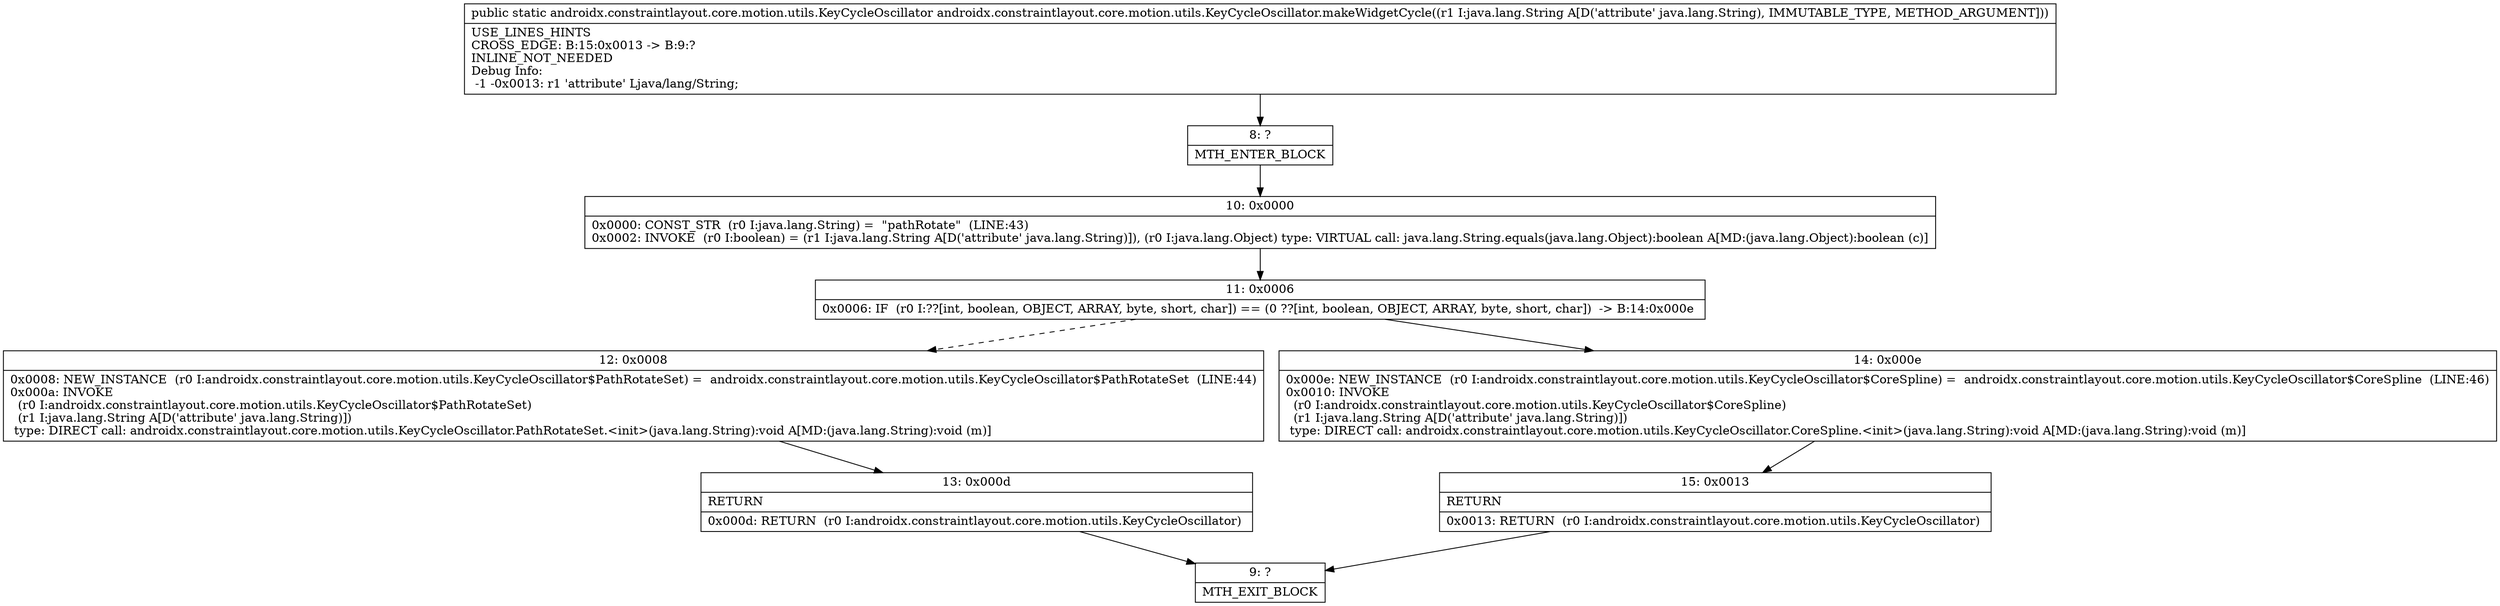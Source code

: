 digraph "CFG forandroidx.constraintlayout.core.motion.utils.KeyCycleOscillator.makeWidgetCycle(Ljava\/lang\/String;)Landroidx\/constraintlayout\/core\/motion\/utils\/KeyCycleOscillator;" {
Node_8 [shape=record,label="{8\:\ ?|MTH_ENTER_BLOCK\l}"];
Node_10 [shape=record,label="{10\:\ 0x0000|0x0000: CONST_STR  (r0 I:java.lang.String) =  \"pathRotate\"  (LINE:43)\l0x0002: INVOKE  (r0 I:boolean) = (r1 I:java.lang.String A[D('attribute' java.lang.String)]), (r0 I:java.lang.Object) type: VIRTUAL call: java.lang.String.equals(java.lang.Object):boolean A[MD:(java.lang.Object):boolean (c)]\l}"];
Node_11 [shape=record,label="{11\:\ 0x0006|0x0006: IF  (r0 I:??[int, boolean, OBJECT, ARRAY, byte, short, char]) == (0 ??[int, boolean, OBJECT, ARRAY, byte, short, char])  \-\> B:14:0x000e \l}"];
Node_12 [shape=record,label="{12\:\ 0x0008|0x0008: NEW_INSTANCE  (r0 I:androidx.constraintlayout.core.motion.utils.KeyCycleOscillator$PathRotateSet) =  androidx.constraintlayout.core.motion.utils.KeyCycleOscillator$PathRotateSet  (LINE:44)\l0x000a: INVOKE  \l  (r0 I:androidx.constraintlayout.core.motion.utils.KeyCycleOscillator$PathRotateSet)\l  (r1 I:java.lang.String A[D('attribute' java.lang.String)])\l type: DIRECT call: androidx.constraintlayout.core.motion.utils.KeyCycleOscillator.PathRotateSet.\<init\>(java.lang.String):void A[MD:(java.lang.String):void (m)]\l}"];
Node_13 [shape=record,label="{13\:\ 0x000d|RETURN\l|0x000d: RETURN  (r0 I:androidx.constraintlayout.core.motion.utils.KeyCycleOscillator) \l}"];
Node_9 [shape=record,label="{9\:\ ?|MTH_EXIT_BLOCK\l}"];
Node_14 [shape=record,label="{14\:\ 0x000e|0x000e: NEW_INSTANCE  (r0 I:androidx.constraintlayout.core.motion.utils.KeyCycleOscillator$CoreSpline) =  androidx.constraintlayout.core.motion.utils.KeyCycleOscillator$CoreSpline  (LINE:46)\l0x0010: INVOKE  \l  (r0 I:androidx.constraintlayout.core.motion.utils.KeyCycleOscillator$CoreSpline)\l  (r1 I:java.lang.String A[D('attribute' java.lang.String)])\l type: DIRECT call: androidx.constraintlayout.core.motion.utils.KeyCycleOscillator.CoreSpline.\<init\>(java.lang.String):void A[MD:(java.lang.String):void (m)]\l}"];
Node_15 [shape=record,label="{15\:\ 0x0013|RETURN\l|0x0013: RETURN  (r0 I:androidx.constraintlayout.core.motion.utils.KeyCycleOscillator) \l}"];
MethodNode[shape=record,label="{public static androidx.constraintlayout.core.motion.utils.KeyCycleOscillator androidx.constraintlayout.core.motion.utils.KeyCycleOscillator.makeWidgetCycle((r1 I:java.lang.String A[D('attribute' java.lang.String), IMMUTABLE_TYPE, METHOD_ARGUMENT]))  | USE_LINES_HINTS\lCROSS_EDGE: B:15:0x0013 \-\> B:9:?\lINLINE_NOT_NEEDED\lDebug Info:\l  \-1 \-0x0013: r1 'attribute' Ljava\/lang\/String;\l}"];
MethodNode -> Node_8;Node_8 -> Node_10;
Node_10 -> Node_11;
Node_11 -> Node_12[style=dashed];
Node_11 -> Node_14;
Node_12 -> Node_13;
Node_13 -> Node_9;
Node_14 -> Node_15;
Node_15 -> Node_9;
}

